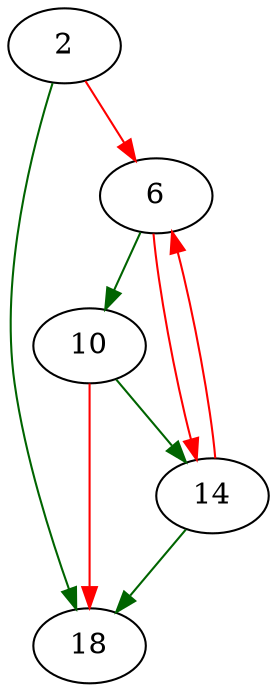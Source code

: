 strict digraph "_obstack_allocated_p" {
	// Node definitions.
	2 [entry=true];
	18;
	6;
	10;
	14;

	// Edge definitions.
	2 -> 18 [
		color=darkgreen
		cond=true
	];
	2 -> 6 [
		color=red
		cond=false
	];
	6 -> 10 [
		color=darkgreen
		cond=true
	];
	6 -> 14 [
		color=red
		cond=false
	];
	10 -> 18 [
		color=red
		cond=false
	];
	10 -> 14 [
		color=darkgreen
		cond=true
	];
	14 -> 18 [
		color=darkgreen
		cond=true
	];
	14 -> 6 [
		color=red
		cond=false
	];
}